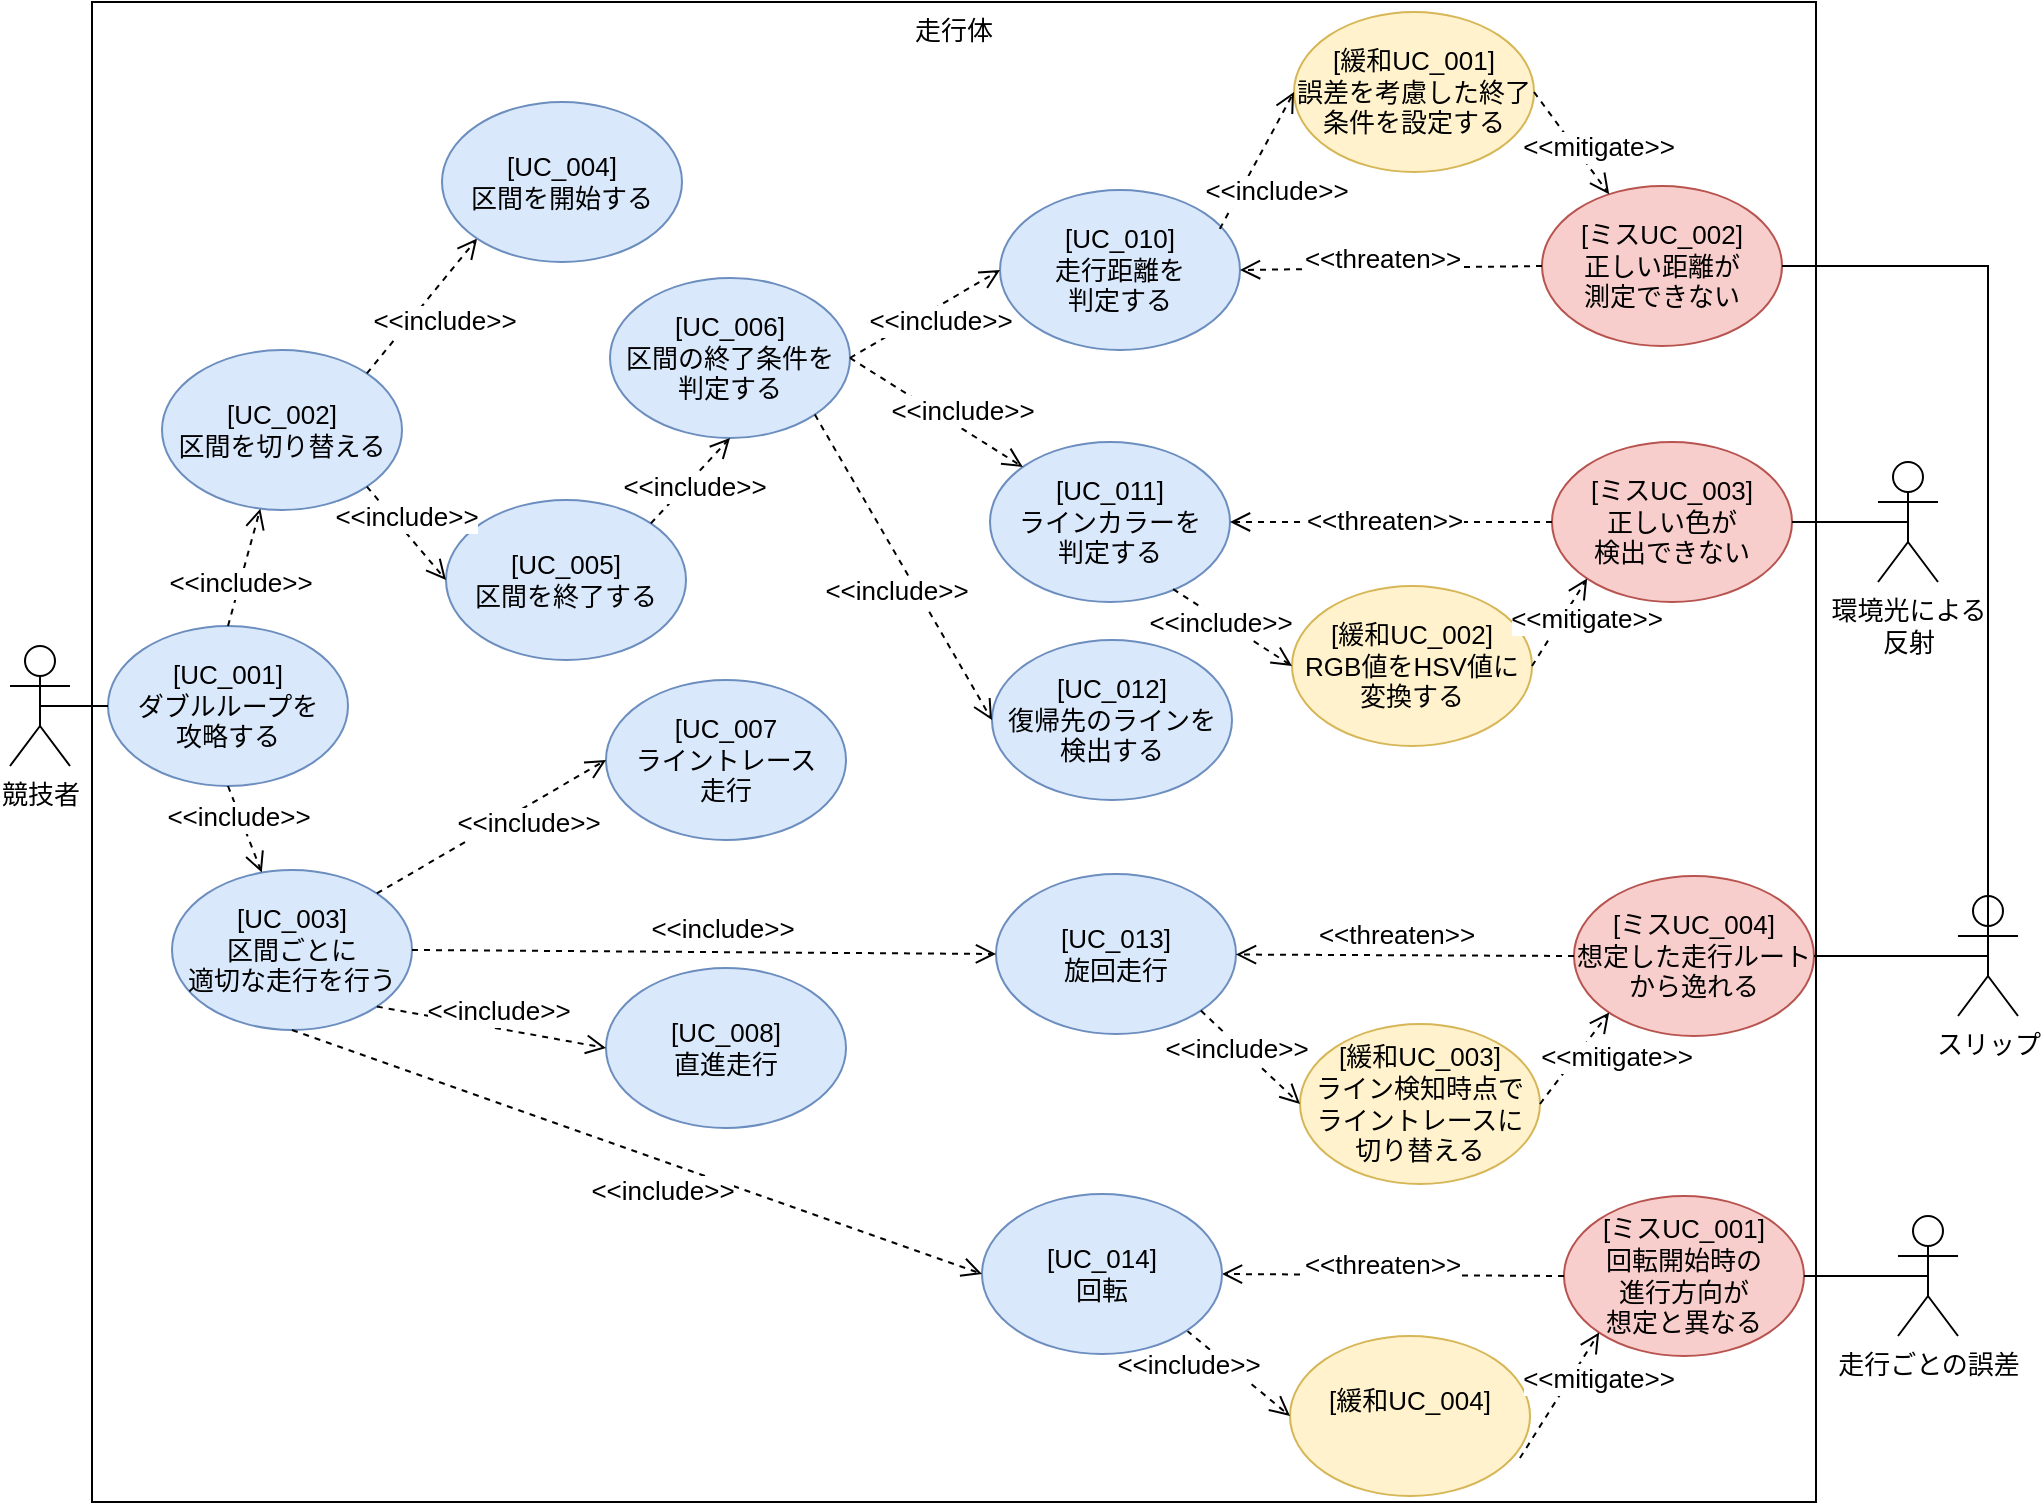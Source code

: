 <mxfile version="26.0.9">
  <diagram name="Page-1" id="2YBvvXClWsGukQMizWep">
    <mxGraphModel dx="1656" dy="1218" grid="0" gridSize="10" guides="0" tooltips="1" connect="1" arrows="1" fold="1" page="0" pageScale="1" pageWidth="850" pageHeight="1100" math="0" shadow="0">
      <root>
        <mxCell id="0" />
        <mxCell id="1" parent="0" />
        <mxCell id="DTVXhplkQy6Wbd2fcuVy-62" value="走行体" style="whiteSpace=wrap;html=1;align=center;verticalAlign=top;fontSize=13;" parent="1" vertex="1">
          <mxGeometry x="112" y="-52" width="862" height="750" as="geometry" />
        </mxCell>
        <mxCell id="DTVXhplkQy6Wbd2fcuVy-1" value="競技者" style="shape=umlActor;verticalLabelPosition=bottom;verticalAlign=top;html=1;outlineConnect=0;fontSize=13;" parent="1" vertex="1">
          <mxGeometry x="71" y="270" width="30" height="60" as="geometry" />
        </mxCell>
        <mxCell id="DTVXhplkQy6Wbd2fcuVy-2" value="[UC_001]&lt;div&gt;ダブルループを&lt;/div&gt;&lt;div&gt;攻略する&lt;/div&gt;" style="ellipse;whiteSpace=wrap;html=1;fillColor=#dae8fc;strokeColor=#6c8ebf;fontSize=13;" parent="1" vertex="1">
          <mxGeometry x="120" y="260" width="120" height="80" as="geometry" />
        </mxCell>
        <mxCell id="DTVXhplkQy6Wbd2fcuVy-7" value="[UC_003]&lt;div&gt;区間ごとに&lt;/div&gt;&lt;div&gt;適切な&lt;span style=&quot;background-color: transparent; color: light-dark(rgb(0, 0, 0), rgb(255, 255, 255));&quot;&gt;走行を行う&lt;/span&gt;&lt;/div&gt;" style="ellipse;whiteSpace=wrap;html=1;fillColor=#dae8fc;strokeColor=#6c8ebf;fontSize=13;" parent="1" vertex="1">
          <mxGeometry x="152" y="382" width="120" height="80" as="geometry" />
        </mxCell>
        <mxCell id="DTVXhplkQy6Wbd2fcuVy-9" value="[UC_002]&lt;div&gt;区間を切り替える&lt;/div&gt;" style="ellipse;whiteSpace=wrap;html=1;fillColor=#dae8fc;strokeColor=#6c8ebf;fontSize=13;" parent="1" vertex="1">
          <mxGeometry x="147" y="122" width="120" height="80" as="geometry" />
        </mxCell>
        <mxCell id="DTVXhplkQy6Wbd2fcuVy-10" value="[UC_006]&lt;div&gt;区間の終了条件を&lt;/div&gt;&lt;div&gt;判定する&lt;/div&gt;" style="ellipse;whiteSpace=wrap;html=1;fillColor=#dae8fc;strokeColor=#6c8ebf;fontSize=13;" parent="1" vertex="1">
          <mxGeometry x="371" y="86" width="120" height="80" as="geometry" />
        </mxCell>
        <mxCell id="DTVXhplkQy6Wbd2fcuVy-11" value="[UC_007&lt;div&gt;ライントレース&lt;/div&gt;&lt;div&gt;走行&lt;/div&gt;" style="ellipse;whiteSpace=wrap;html=1;fillColor=#dae8fc;strokeColor=#6c8ebf;fontSize=13;" parent="1" vertex="1">
          <mxGeometry x="369" y="287" width="120" height="80" as="geometry" />
        </mxCell>
        <mxCell id="DTVXhplkQy6Wbd2fcuVy-12" value="[UC_013]&lt;div&gt;旋回走行&lt;/div&gt;" style="ellipse;whiteSpace=wrap;html=1;fillColor=#dae8fc;strokeColor=#6c8ebf;fontSize=13;" parent="1" vertex="1">
          <mxGeometry x="564" y="384" width="120" height="80" as="geometry" />
        </mxCell>
        <mxCell id="DTVXhplkQy6Wbd2fcuVy-13" value="[UC_008]&lt;div&gt;直進走行&lt;/div&gt;" style="ellipse;whiteSpace=wrap;html=1;fillColor=#dae8fc;strokeColor=#6c8ebf;fontSize=13;" parent="1" vertex="1">
          <mxGeometry x="369" y="431" width="120" height="80" as="geometry" />
        </mxCell>
        <mxCell id="DTVXhplkQy6Wbd2fcuVy-14" value="[UC_011]&lt;div&gt;ラインカラーを&lt;/div&gt;&lt;div&gt;判定する&lt;/div&gt;" style="ellipse;whiteSpace=wrap;html=1;fillColor=#dae8fc;strokeColor=#6c8ebf;fontSize=13;" parent="1" vertex="1">
          <mxGeometry x="561" y="168" width="120" height="80" as="geometry" />
        </mxCell>
        <mxCell id="DTVXhplkQy6Wbd2fcuVy-15" value="[UC_010]&lt;div&gt;走行距離を&lt;/div&gt;&lt;div&gt;判定する&lt;/div&gt;" style="ellipse;whiteSpace=wrap;html=1;fillColor=#dae8fc;strokeColor=#6c8ebf;fontSize=13;" parent="1" vertex="1">
          <mxGeometry x="566" y="42" width="120" height="80" as="geometry" />
        </mxCell>
        <mxCell id="DTVXhplkQy6Wbd2fcuVy-16" value="[緩和UC_002]&lt;div&gt;RGB値をHSV値に&lt;/div&gt;&lt;div&gt;変換する&lt;/div&gt;" style="ellipse;whiteSpace=wrap;html=1;fillColor=#fff2cc;strokeColor=#d6b656;fontSize=13;" parent="1" vertex="1">
          <mxGeometry x="712" y="240" width="120" height="80" as="geometry" />
        </mxCell>
        <mxCell id="DTVXhplkQy6Wbd2fcuVy-17" value="[ミスUC_003]&lt;div&gt;正しい色が&lt;/div&gt;&lt;div&gt;検出できない&lt;/div&gt;" style="ellipse;whiteSpace=wrap;html=1;fillColor=#f8cecc;strokeColor=#b85450;fontSize=13;" parent="1" vertex="1">
          <mxGeometry x="842" y="168" width="120" height="80" as="geometry" />
        </mxCell>
        <mxCell id="DTVXhplkQy6Wbd2fcuVy-49" style="edgeStyle=orthogonalEdgeStyle;rounded=0;orthogonalLoop=1;jettySize=auto;html=1;exitX=0.5;exitY=0.5;exitDx=0;exitDy=0;exitPerimeter=0;entryX=1;entryY=0.5;entryDx=0;entryDy=0;endArrow=none;startFill=0;fontSize=13;" parent="1" source="DTVXhplkQy6Wbd2fcuVy-18" target="DTVXhplkQy6Wbd2fcuVy-17" edge="1">
          <mxGeometry relative="1" as="geometry" />
        </mxCell>
        <mxCell id="DTVXhplkQy6Wbd2fcuVy-18" value="環境光による&lt;div&gt;反射&lt;/div&gt;" style="shape=umlActor;verticalLabelPosition=bottom;verticalAlign=top;html=1;outlineConnect=0;fontSize=13;" parent="1" vertex="1">
          <mxGeometry x="1005" y="178" width="30" height="60" as="geometry" />
        </mxCell>
        <mxCell id="DTVXhplkQy6Wbd2fcuVy-19" value="スリップ" style="shape=umlActor;verticalLabelPosition=bottom;verticalAlign=top;html=1;outlineConnect=0;fontSize=13;" parent="1" vertex="1">
          <mxGeometry x="1045" y="395" width="30" height="60" as="geometry" />
        </mxCell>
        <mxCell id="DTVXhplkQy6Wbd2fcuVy-25" value="&amp;lt;&amp;lt;include&amp;gt;&amp;gt;" style="html=1;verticalAlign=bottom;endArrow=open;dashed=1;endSize=8;curved=0;rounded=0;fontSize=13;exitX=0.5;exitY=1;exitDx=0;exitDy=0;" parent="1" source="DTVXhplkQy6Wbd2fcuVy-2" target="DTVXhplkQy6Wbd2fcuVy-7" edge="1">
          <mxGeometry x="0.123" y="-5" relative="1" as="geometry">
            <mxPoint x="222" y="328" as="sourcePoint" />
            <mxPoint x="230" y="370" as="targetPoint" />
            <mxPoint as="offset" />
          </mxGeometry>
        </mxCell>
        <mxCell id="DTVXhplkQy6Wbd2fcuVy-26" value="&amp;lt;&amp;lt;include&amp;gt;&amp;gt;" style="html=1;verticalAlign=bottom;endArrow=open;dashed=1;endSize=8;curved=0;rounded=0;exitX=0.5;exitY=0;exitDx=0;exitDy=0;fontSize=13;" parent="1" source="DTVXhplkQy6Wbd2fcuVy-2" target="DTVXhplkQy6Wbd2fcuVy-9" edge="1">
          <mxGeometry x="-0.599" y="-3" relative="1" as="geometry">
            <mxPoint x="261" y="288" as="sourcePoint" />
            <mxPoint x="339" y="340" as="targetPoint" />
            <mxPoint as="offset" />
          </mxGeometry>
        </mxCell>
        <mxCell id="DTVXhplkQy6Wbd2fcuVy-27" style="edgeStyle=orthogonalEdgeStyle;rounded=0;orthogonalLoop=1;jettySize=auto;html=1;exitX=0;exitY=0.5;exitDx=0;exitDy=0;entryX=0.5;entryY=0.5;entryDx=0;entryDy=0;entryPerimeter=0;endArrow=none;startFill=0;fontSize=13;" parent="1" source="DTVXhplkQy6Wbd2fcuVy-2" target="DTVXhplkQy6Wbd2fcuVy-1" edge="1">
          <mxGeometry relative="1" as="geometry" />
        </mxCell>
        <mxCell id="DTVXhplkQy6Wbd2fcuVy-29" value="&amp;lt;&amp;lt;include&amp;gt;&amp;gt;" style="html=1;verticalAlign=bottom;endArrow=open;dashed=1;endSize=8;curved=0;rounded=0;entryX=0;entryY=1;entryDx=0;entryDy=0;exitX=1;exitY=0;exitDx=0;exitDy=0;fontSize=13;" parent="1" source="DTVXhplkQy6Wbd2fcuVy-9" target="ofHyfJgDUMN4SWTDAYgi-1" edge="1">
          <mxGeometry x="-0.157" y="-20" relative="1" as="geometry">
            <mxPoint x="370" y="240" as="sourcePoint" />
            <mxPoint x="262" y="234" as="targetPoint" />
            <mxPoint as="offset" />
          </mxGeometry>
        </mxCell>
        <mxCell id="DTVXhplkQy6Wbd2fcuVy-33" value="[緩和UC_001]&lt;div&gt;誤差を考慮した終了条件を設定する&lt;/div&gt;" style="ellipse;whiteSpace=wrap;html=1;fillColor=#fff2cc;strokeColor=#d6b656;fontSize=13;" parent="1" vertex="1">
          <mxGeometry x="713" y="-47" width="120" height="80" as="geometry" />
        </mxCell>
        <mxCell id="DTVXhplkQy6Wbd2fcuVy-35" value="&amp;lt;&amp;lt;include&amp;gt;&amp;gt;" style="html=1;verticalAlign=bottom;endArrow=open;dashed=1;endSize=8;curved=0;rounded=0;exitX=1;exitY=0.5;exitDx=0;exitDy=0;fontSize=13;" parent="1" source="DTVXhplkQy6Wbd2fcuVy-10" target="DTVXhplkQy6Wbd2fcuVy-14" edge="1">
          <mxGeometry x="0.315" y="-2" relative="1" as="geometry">
            <mxPoint x="552" y="238" as="sourcePoint" />
            <mxPoint x="588" y="272" as="targetPoint" />
            <mxPoint as="offset" />
          </mxGeometry>
        </mxCell>
        <mxCell id="DTVXhplkQy6Wbd2fcuVy-38" value="&amp;lt;&amp;lt;include&amp;gt;&amp;gt;" style="html=1;verticalAlign=bottom;endArrow=open;dashed=1;endSize=8;curved=0;rounded=0;exitX=1;exitY=1;exitDx=0;exitDy=0;entryX=0;entryY=0.5;entryDx=0;entryDy=0;fontSize=13;" parent="1" source="DTVXhplkQy6Wbd2fcuVy-7" target="DTVXhplkQy6Wbd2fcuVy-13" edge="1">
          <mxGeometry x="0.053" y="-2" relative="1" as="geometry">
            <mxPoint x="190" y="350" as="sourcePoint" />
            <mxPoint x="280" y="455" as="targetPoint" />
            <mxPoint as="offset" />
          </mxGeometry>
        </mxCell>
        <mxCell id="DTVXhplkQy6Wbd2fcuVy-39" value="[ミスUC_004]&lt;div&gt;想定した走行ルート&lt;/div&gt;&lt;div&gt;から逸れる&lt;/div&gt;" style="ellipse;whiteSpace=wrap;html=1;fillColor=#f8cecc;strokeColor=#b85450;fontSize=13;" parent="1" vertex="1">
          <mxGeometry x="853" y="385" width="120" height="80" as="geometry" />
        </mxCell>
        <mxCell id="DTVXhplkQy6Wbd2fcuVy-40" value="[ミスUC_002]&lt;div&gt;正しい距離が&lt;/div&gt;&lt;div&gt;測定できない&lt;/div&gt;" style="ellipse;whiteSpace=wrap;html=1;fillColor=#f8cecc;strokeColor=#b85450;fontSize=13;" parent="1" vertex="1">
          <mxGeometry x="837" y="40" width="120" height="80" as="geometry" />
        </mxCell>
        <mxCell id="DTVXhplkQy6Wbd2fcuVy-43" value="&amp;lt;&amp;lt;threaten&amp;gt;&amp;gt;" style="html=1;verticalAlign=bottom;endArrow=open;dashed=1;endSize=8;curved=0;rounded=0;entryX=1;entryY=0.5;entryDx=0;entryDy=0;exitX=0;exitY=0.5;exitDx=0;exitDy=0;fontSize=13;" parent="1" source="DTVXhplkQy6Wbd2fcuVy-17" target="DTVXhplkQy6Wbd2fcuVy-14" edge="1">
          <mxGeometry x="0.044" y="10" relative="1" as="geometry">
            <mxPoint x="552" y="238" as="sourcePoint" />
            <mxPoint x="598" y="282" as="targetPoint" />
            <mxPoint as="offset" />
          </mxGeometry>
        </mxCell>
        <mxCell id="DTVXhplkQy6Wbd2fcuVy-44" value="&amp;lt;&amp;lt;&lt;span style=&quot;background-color: light-dark(#ffffff, var(--ge-dark-color, #121212)); color: light-dark(rgb(0, 0, 0), rgb(255, 255, 255));&quot;&gt;threaten&amp;gt;&amp;gt;&lt;/span&gt;" style="html=1;verticalAlign=bottom;endArrow=open;dashed=1;endSize=8;curved=0;rounded=0;exitX=0;exitY=0.5;exitDx=0;exitDy=0;entryX=1;entryY=0.5;entryDx=0;entryDy=0;fontSize=13;" parent="1" source="DTVXhplkQy6Wbd2fcuVy-40" target="DTVXhplkQy6Wbd2fcuVy-15" edge="1">
          <mxGeometry x="0.059" y="6" relative="1" as="geometry">
            <mxPoint x="830" y="299.52" as="sourcePoint" />
            <mxPoint x="690" y="300" as="targetPoint" />
            <mxPoint as="offset" />
          </mxGeometry>
        </mxCell>
        <mxCell id="DTVXhplkQy6Wbd2fcuVy-45" value="&amp;lt;&amp;lt;include&amp;gt;&amp;gt;" style="html=1;verticalAlign=bottom;endArrow=open;dashed=1;endSize=8;curved=0;rounded=0;exitX=1;exitY=0.5;exitDx=0;exitDy=0;entryX=0;entryY=0.5;entryDx=0;entryDy=0;fontSize=13;" parent="1" source="DTVXhplkQy6Wbd2fcuVy-7" target="DTVXhplkQy6Wbd2fcuVy-12" edge="1">
          <mxGeometry x="0.05" y="1" relative="1" as="geometry">
            <mxPoint x="310" y="530" as="sourcePoint" />
            <mxPoint x="460" y="760" as="targetPoint" />
            <mxPoint x="1" as="offset" />
          </mxGeometry>
        </mxCell>
        <mxCell id="DTVXhplkQy6Wbd2fcuVy-46" value="&amp;lt;&amp;lt;include&amp;gt;&amp;gt;" style="html=1;verticalAlign=bottom;endArrow=open;dashed=1;endSize=8;curved=0;rounded=0;exitX=1;exitY=0;exitDx=0;exitDy=0;entryX=0;entryY=0.5;entryDx=0;entryDy=0;fontSize=13;" parent="1" source="DTVXhplkQy6Wbd2fcuVy-7" target="DTVXhplkQy6Wbd2fcuVy-11" edge="1">
          <mxGeometry x="0.175" y="-17" relative="1" as="geometry">
            <mxPoint x="349" y="524" as="sourcePoint" />
            <mxPoint x="476" y="603" as="targetPoint" />
            <mxPoint as="offset" />
          </mxGeometry>
        </mxCell>
        <mxCell id="DTVXhplkQy6Wbd2fcuVy-51" value="" style="endArrow=none;html=1;rounded=0;entryX=0.5;entryY=0.5;entryDx=0;entryDy=0;entryPerimeter=0;exitX=1;exitY=0.5;exitDx=0;exitDy=0;fontSize=13;" parent="1" source="DTVXhplkQy6Wbd2fcuVy-40" target="DTVXhplkQy6Wbd2fcuVy-19" edge="1">
          <mxGeometry relative="1" as="geometry">
            <mxPoint x="1010" y="280" as="sourcePoint" />
            <mxPoint x="1170" y="280" as="targetPoint" />
            <Array as="points">
              <mxPoint x="1060" y="80" />
            </Array>
          </mxGeometry>
        </mxCell>
        <mxCell id="DTVXhplkQy6Wbd2fcuVy-52" value="" style="endArrow=none;html=1;rounded=0;entryX=0.5;entryY=0.5;entryDx=0;entryDy=0;entryPerimeter=0;exitX=1;exitY=0.5;exitDx=0;exitDy=0;fontSize=13;" parent="1" source="DTVXhplkQy6Wbd2fcuVy-39" target="DTVXhplkQy6Wbd2fcuVy-19" edge="1">
          <mxGeometry relative="1" as="geometry">
            <mxPoint x="970" y="340" as="sourcePoint" />
            <mxPoint x="1065" y="410" as="targetPoint" />
            <Array as="points" />
          </mxGeometry>
        </mxCell>
        <mxCell id="DTVXhplkQy6Wbd2fcuVy-53" value="&amp;lt;&amp;lt;include&amp;gt;&amp;gt;" style="html=1;verticalAlign=bottom;endArrow=open;dashed=1;endSize=8;curved=0;rounded=0;exitX=0.763;exitY=0.919;exitDx=0;exitDy=0;exitPerimeter=0;entryX=0;entryY=0.5;entryDx=0;entryDy=0;fontSize=13;" parent="1" source="DTVXhplkQy6Wbd2fcuVy-14" target="DTVXhplkQy6Wbd2fcuVy-16" edge="1">
          <mxGeometry x="-0.025" y="-10" relative="1" as="geometry">
            <mxPoint x="640" y="220.5" as="sourcePoint" />
            <mxPoint x="690" y="179.5" as="targetPoint" />
            <mxPoint as="offset" />
          </mxGeometry>
        </mxCell>
        <mxCell id="DTVXhplkQy6Wbd2fcuVy-54" value="&amp;lt;&amp;lt;include&amp;gt;&amp;gt;" style="html=1;verticalAlign=bottom;endArrow=open;dashed=1;endSize=8;curved=0;rounded=0;exitX=0.916;exitY=0.243;exitDx=0;exitDy=0;entryX=0;entryY=0.5;entryDx=0;entryDy=0;exitPerimeter=0;fontSize=13;" parent="1" source="DTVXhplkQy6Wbd2fcuVy-15" target="DTVXhplkQy6Wbd2fcuVy-33" edge="1">
          <mxGeometry x="-0.459" y="-21" relative="1" as="geometry">
            <mxPoint x="650" y="370" as="sourcePoint" />
            <mxPoint x="708" y="416" as="targetPoint" />
            <mxPoint as="offset" />
          </mxGeometry>
        </mxCell>
        <mxCell id="DTVXhplkQy6Wbd2fcuVy-55" value="[UC_012]&lt;div&gt;復帰先のラインを&lt;/div&gt;&lt;div&gt;検出する&lt;/div&gt;" style="ellipse;whiteSpace=wrap;html=1;fillColor=#dae8fc;strokeColor=#6c8ebf;fontSize=13;" parent="1" vertex="1">
          <mxGeometry x="562" y="267" width="120" height="80" as="geometry" />
        </mxCell>
        <mxCell id="DTVXhplkQy6Wbd2fcuVy-56" value="&amp;lt;&amp;lt;include&amp;gt;&amp;gt;" style="html=1;verticalAlign=bottom;endArrow=open;dashed=1;endSize=8;curved=0;rounded=0;exitX=1;exitY=1;exitDx=0;exitDy=0;entryX=0;entryY=0.5;entryDx=0;entryDy=0;fontSize=13;" parent="1" source="DTVXhplkQy6Wbd2fcuVy-10" target="DTVXhplkQy6Wbd2fcuVy-55" edge="1">
          <mxGeometry x="0.196" y="-14" relative="1" as="geometry">
            <mxPoint x="485" y="101" as="sourcePoint" />
            <mxPoint x="535" y="60" as="targetPoint" />
            <mxPoint as="offset" />
          </mxGeometry>
        </mxCell>
        <mxCell id="DTVXhplkQy6Wbd2fcuVy-68" value="[緩和UC_003]&lt;div&gt;&lt;span style=&quot;background-color: transparent; color: light-dark(rgb(0, 0, 0), rgb(255, 255, 255));&quot;&gt;ライン検知時点で&lt;/span&gt;&lt;div&gt;ライントレースに&lt;/div&gt;&lt;div&gt;切り替える&lt;/div&gt;&lt;/div&gt;" style="ellipse;whiteSpace=wrap;html=1;fillColor=#fff2cc;strokeColor=#d6b656;fontSize=13;" parent="1" vertex="1">
          <mxGeometry x="716" y="459" width="120" height="80" as="geometry" />
        </mxCell>
        <mxCell id="DTVXhplkQy6Wbd2fcuVy-72" value="&amp;lt;&amp;lt;mitigate&amp;gt;&amp;gt;" style="html=1;verticalAlign=bottom;endArrow=open;dashed=1;endSize=8;curved=0;rounded=0;exitX=1;exitY=0.5;exitDx=0;exitDy=0;entryX=0;entryY=1;entryDx=0;entryDy=0;fontSize=13;" parent="1" source="DTVXhplkQy6Wbd2fcuVy-16" target="DTVXhplkQy6Wbd2fcuVy-17" edge="1">
          <mxGeometry x="-0.028" y="-16" relative="1" as="geometry">
            <mxPoint x="800" y="329" as="sourcePoint" />
            <mxPoint x="858" y="355" as="targetPoint" />
            <mxPoint as="offset" />
          </mxGeometry>
        </mxCell>
        <mxCell id="DTVXhplkQy6Wbd2fcuVy-73" value="&amp;lt;&amp;lt;mitigate&amp;gt;&amp;gt;" style="html=1;verticalAlign=bottom;endArrow=open;dashed=1;endSize=8;curved=0;rounded=0;exitX=1;exitY=0.5;exitDx=0;exitDy=0;fontSize=13;" parent="1" source="DTVXhplkQy6Wbd2fcuVy-33" target="DTVXhplkQy6Wbd2fcuVy-40" edge="1">
          <mxGeometry x="0.571" y="3" relative="1" as="geometry">
            <mxPoint x="910" y="162" as="sourcePoint" />
            <mxPoint x="958" y="130" as="targetPoint" />
            <mxPoint as="offset" />
          </mxGeometry>
        </mxCell>
        <mxCell id="Ja6KvjQgGTTIAai-l5pM-1" value="&amp;lt;&amp;lt;mitigate&amp;gt;&amp;gt;" style="html=1;verticalAlign=bottom;endArrow=open;dashed=1;endSize=8;curved=0;rounded=0;exitX=1;exitY=0.5;exitDx=0;exitDy=0;entryX=0;entryY=1;entryDx=0;entryDy=0;fontSize=13;" parent="1" source="DTVXhplkQy6Wbd2fcuVy-68" target="DTVXhplkQy6Wbd2fcuVy-39" edge="1">
          <mxGeometry x="0.164" y="-22" relative="1" as="geometry">
            <mxPoint x="920" y="410" as="sourcePoint" />
            <mxPoint x="968" y="378" as="targetPoint" />
            <mxPoint as="offset" />
          </mxGeometry>
        </mxCell>
        <mxCell id="Ja6KvjQgGTTIAai-l5pM-2" value="&amp;lt;&amp;lt;include&amp;gt;&amp;gt;" style="html=1;verticalAlign=bottom;endArrow=open;dashed=1;endSize=8;curved=0;rounded=0;exitX=1;exitY=1;exitDx=0;exitDy=0;entryX=0;entryY=0.5;entryDx=0;entryDy=0;fontSize=13;" parent="1" source="DTVXhplkQy6Wbd2fcuVy-12" target="DTVXhplkQy6Wbd2fcuVy-68" edge="1">
          <mxGeometry x="-0.025" y="-10" relative="1" as="geometry">
            <mxPoint x="752" y="378" as="sourcePoint" />
            <mxPoint x="800" y="410" as="targetPoint" />
            <mxPoint as="offset" />
          </mxGeometry>
        </mxCell>
        <mxCell id="Ja6KvjQgGTTIAai-l5pM-3" value="&amp;lt;&amp;lt;threaten&amp;gt;&amp;gt;" style="html=1;verticalAlign=bottom;endArrow=open;dashed=1;endSize=8;curved=0;rounded=0;exitX=0;exitY=0.5;exitDx=0;exitDy=0;fontSize=13;" parent="1" source="DTVXhplkQy6Wbd2fcuVy-39" target="DTVXhplkQy6Wbd2fcuVy-12" edge="1">
          <mxGeometry x="0.059" relative="1" as="geometry">
            <mxPoint x="950" y="350" as="sourcePoint" />
            <mxPoint x="770" y="350" as="targetPoint" />
            <mxPoint as="offset" />
          </mxGeometry>
        </mxCell>
        <mxCell id="ofHyfJgDUMN4SWTDAYgi-1" value="[UC_004]&lt;div&gt;区間を開始する&lt;br&gt;&lt;/div&gt;" style="ellipse;whiteSpace=wrap;html=1;fillColor=#dae8fc;strokeColor=#6c8ebf;fontSize=13;" parent="1" vertex="1">
          <mxGeometry x="287" y="-2" width="120" height="80" as="geometry" />
        </mxCell>
        <mxCell id="ofHyfJgDUMN4SWTDAYgi-2" value="[UC_005]&lt;div&gt;区間を終了する&lt;/div&gt;" style="ellipse;whiteSpace=wrap;html=1;fillColor=#dae8fc;strokeColor=#6c8ebf;fontSize=13;" parent="1" vertex="1">
          <mxGeometry x="289" y="197" width="120" height="80" as="geometry" />
        </mxCell>
        <mxCell id="ofHyfJgDUMN4SWTDAYgi-3" value="&amp;lt;&amp;lt;include&amp;gt;&amp;gt;" style="html=1;verticalAlign=bottom;endArrow=open;dashed=1;endSize=8;curved=0;rounded=0;entryX=0;entryY=0.5;entryDx=0;entryDy=0;exitX=1;exitY=1;exitDx=0;exitDy=0;fontSize=13;" parent="1" source="DTVXhplkQy6Wbd2fcuVy-9" target="ofHyfJgDUMN4SWTDAYgi-2" edge="1">
          <mxGeometry x="0.018" y="-1" relative="1" as="geometry">
            <mxPoint x="352" y="202" as="sourcePoint" />
            <mxPoint x="379" y="168" as="targetPoint" />
            <mxPoint y="1" as="offset" />
          </mxGeometry>
        </mxCell>
        <mxCell id="ofHyfJgDUMN4SWTDAYgi-7" value="&amp;lt;&amp;lt;include&amp;gt;&amp;gt;" style="html=1;verticalAlign=bottom;endArrow=open;dashed=1;endSize=8;curved=0;rounded=0;entryX=0.5;entryY=1;entryDx=0;entryDy=0;exitX=1;exitY=0;exitDx=0;exitDy=0;fontSize=13;" parent="1" source="ofHyfJgDUMN4SWTDAYgi-2" target="DTVXhplkQy6Wbd2fcuVy-10" edge="1">
          <mxGeometry x="-0.299" y="-11" relative="1" as="geometry">
            <mxPoint x="352" y="258" as="sourcePoint" />
            <mxPoint x="393" y="284" as="targetPoint" />
            <mxPoint as="offset" />
          </mxGeometry>
        </mxCell>
        <mxCell id="QDeWhfKFPFgWxINWIsQv-1" style="edgeStyle=orthogonalEdgeStyle;rounded=0;orthogonalLoop=1;jettySize=auto;html=1;exitX=0.5;exitY=1;exitDx=0;exitDy=0;" parent="1" source="ofHyfJgDUMN4SWTDAYgi-1" target="ofHyfJgDUMN4SWTDAYgi-1" edge="1">
          <mxGeometry relative="1" as="geometry" />
        </mxCell>
        <mxCell id="DTVXhplkQy6Wbd2fcuVy-34" value="&amp;lt;&amp;lt;include&amp;gt;&amp;gt;" style="html=1;verticalAlign=bottom;endArrow=open;dashed=1;endSize=8;curved=0;rounded=0;entryX=0;entryY=0.5;entryDx=0;entryDy=0;exitX=1;exitY=0.5;exitDx=0;exitDy=0;fontSize=13;" parent="1" source="DTVXhplkQy6Wbd2fcuVy-10" target="DTVXhplkQy6Wbd2fcuVy-15" edge="1">
          <mxGeometry x="-0.014" y="-16" relative="1" as="geometry">
            <mxPoint x="370" y="210" as="sourcePoint" />
            <mxPoint x="450" y="210" as="targetPoint" />
            <mxPoint as="offset" />
          </mxGeometry>
        </mxCell>
        <mxCell id="QDeWhfKFPFgWxINWIsQv-10" value="[ミスUC_001]&lt;div&gt;回転開始時の&lt;/div&gt;&lt;div&gt;進行方向が&lt;/div&gt;&lt;div&gt;想定と異なる&lt;/div&gt;" style="ellipse;whiteSpace=wrap;html=1;fillColor=#f8cecc;strokeColor=#b85450;fontSize=13;" parent="1" vertex="1">
          <mxGeometry x="848" y="545" width="120" height="80" as="geometry" />
        </mxCell>
        <mxCell id="QDeWhfKFPFgWxINWIsQv-11" value="&amp;lt;&amp;lt;&lt;span style=&quot;background-color: light-dark(#ffffff, var(--ge-dark-color, #121212)); color: light-dark(rgb(0, 0, 0), rgb(255, 255, 255));&quot;&gt;threaten&amp;gt;&amp;gt;&lt;/span&gt;" style="html=1;verticalAlign=bottom;endArrow=open;dashed=1;endSize=8;curved=0;rounded=0;exitX=0;exitY=0.5;exitDx=0;exitDy=0;entryX=1;entryY=0.5;entryDx=0;entryDy=0;fontSize=13;" parent="1" source="QDeWhfKFPFgWxINWIsQv-10" target="w36ggTloggtxhp0adqJ7-1" edge="1">
          <mxGeometry x="0.059" y="6" relative="1" as="geometry">
            <mxPoint x="849" y="827" as="sourcePoint" />
            <mxPoint x="692" y="658" as="targetPoint" />
            <mxPoint as="offset" />
          </mxGeometry>
        </mxCell>
        <mxCell id="QDeWhfKFPFgWxINWIsQv-12" value="[緩和UC_004]&lt;div&gt;&lt;br&gt;&lt;/div&gt;" style="ellipse;whiteSpace=wrap;html=1;fillColor=#fff2cc;strokeColor=#d6b656;fontSize=13;" parent="1" vertex="1">
          <mxGeometry x="711" y="615" width="120" height="80" as="geometry" />
        </mxCell>
        <mxCell id="QDeWhfKFPFgWxINWIsQv-13" value="&amp;lt;&amp;lt;include&amp;gt;&amp;gt;" style="html=1;verticalAlign=bottom;endArrow=open;dashed=1;endSize=8;curved=0;rounded=0;exitX=1;exitY=1;exitDx=0;exitDy=0;entryX=0;entryY=0.5;entryDx=0;entryDy=0;fontSize=13;" parent="1" source="w36ggTloggtxhp0adqJ7-1" target="QDeWhfKFPFgWxINWIsQv-12" edge="1">
          <mxGeometry x="-0.471" y="-21" relative="1" as="geometry">
            <mxPoint x="674.426" y="629.716" as="sourcePoint" />
            <mxPoint x="725" y="740" as="targetPoint" />
            <mxPoint as="offset" />
          </mxGeometry>
        </mxCell>
        <mxCell id="QDeWhfKFPFgWxINWIsQv-14" value="&amp;lt;&amp;lt;mitigate&amp;gt;&amp;gt;" style="html=1;verticalAlign=bottom;endArrow=open;dashed=1;endSize=8;curved=0;rounded=0;exitX=0.958;exitY=0.763;exitDx=0;exitDy=0;fontSize=13;exitPerimeter=0;entryX=0;entryY=1;entryDx=0;entryDy=0;" parent="1" source="QDeWhfKFPFgWxINWIsQv-12" target="QDeWhfKFPFgWxINWIsQv-10" edge="1">
          <mxGeometry x="0.254" y="-17" relative="1" as="geometry">
            <mxPoint x="893" y="541" as="sourcePoint" />
            <mxPoint x="931" y="592" as="targetPoint" />
            <mxPoint y="1" as="offset" />
          </mxGeometry>
        </mxCell>
        <mxCell id="QDeWhfKFPFgWxINWIsQv-16" style="edgeStyle=orthogonalEdgeStyle;rounded=0;orthogonalLoop=1;jettySize=auto;html=1;entryX=1;entryY=0.5;entryDx=0;entryDy=0;endArrow=none;startFill=0;exitX=0.5;exitY=0.5;exitDx=0;exitDy=0;exitPerimeter=0;" parent="1" source="QDeWhfKFPFgWxINWIsQv-15" target="QDeWhfKFPFgWxINWIsQv-10" edge="1">
          <mxGeometry relative="1" as="geometry" />
        </mxCell>
        <mxCell id="QDeWhfKFPFgWxINWIsQv-15" value="&lt;div&gt;走行ごとの誤差&lt;/div&gt;" style="shape=umlActor;verticalLabelPosition=bottom;verticalAlign=top;html=1;outlineConnect=0;fontSize=13;" parent="1" vertex="1">
          <mxGeometry x="1015" y="555" width="30" height="60" as="geometry" />
        </mxCell>
        <mxCell id="w36ggTloggtxhp0adqJ7-1" value="[UC_014]&lt;div&gt;回転&lt;/div&gt;" style="ellipse;whiteSpace=wrap;html=1;fillColor=#dae8fc;strokeColor=#6c8ebf;fontSize=13;" vertex="1" parent="1">
          <mxGeometry x="557" y="544" width="120" height="80" as="geometry" />
        </mxCell>
        <mxCell id="w36ggTloggtxhp0adqJ7-3" value="&amp;lt;&amp;lt;include&amp;gt;&amp;gt;" style="html=1;verticalAlign=bottom;endArrow=open;dashed=1;endSize=8;curved=0;rounded=0;exitX=0.5;exitY=1;exitDx=0;exitDy=0;entryX=0;entryY=0.5;entryDx=0;entryDy=0;fontSize=13;" edge="1" parent="1" source="DTVXhplkQy6Wbd2fcuVy-7" target="w36ggTloggtxhp0adqJ7-1">
          <mxGeometry x="0.118" y="-24" relative="1" as="geometry">
            <mxPoint x="282" y="432" as="sourcePoint" />
            <mxPoint x="574" y="434" as="targetPoint" />
            <mxPoint as="offset" />
          </mxGeometry>
        </mxCell>
      </root>
    </mxGraphModel>
  </diagram>
</mxfile>
